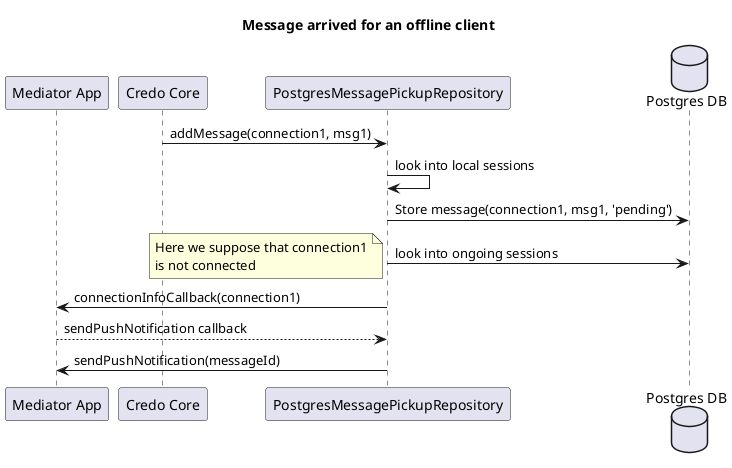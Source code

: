 @startuml
title Message arrived for an offline client

participant CA1 as "Mediator App"
participant CC1 as "Credo Core"
participant CP1 as "PostgresMessagePickupRepository" 
database PG as "Postgres DB"

CC1 -> CP1: addMessage(connection1, msg1)
CP1 -> CP1: look into local sessions
CP1 -> PG: Store message(connection1, msg1, 'pending')
CP1 -> PG: look into ongoing sessions
note left
Here we suppose that connection1
is not connected
end note
CP1 -> CA1: connectionInfoCallback(connection1)
CA1 --> CP1: sendPushNotification callback
CA1 <- CP1: sendPushNotification(messageId)

@enduml